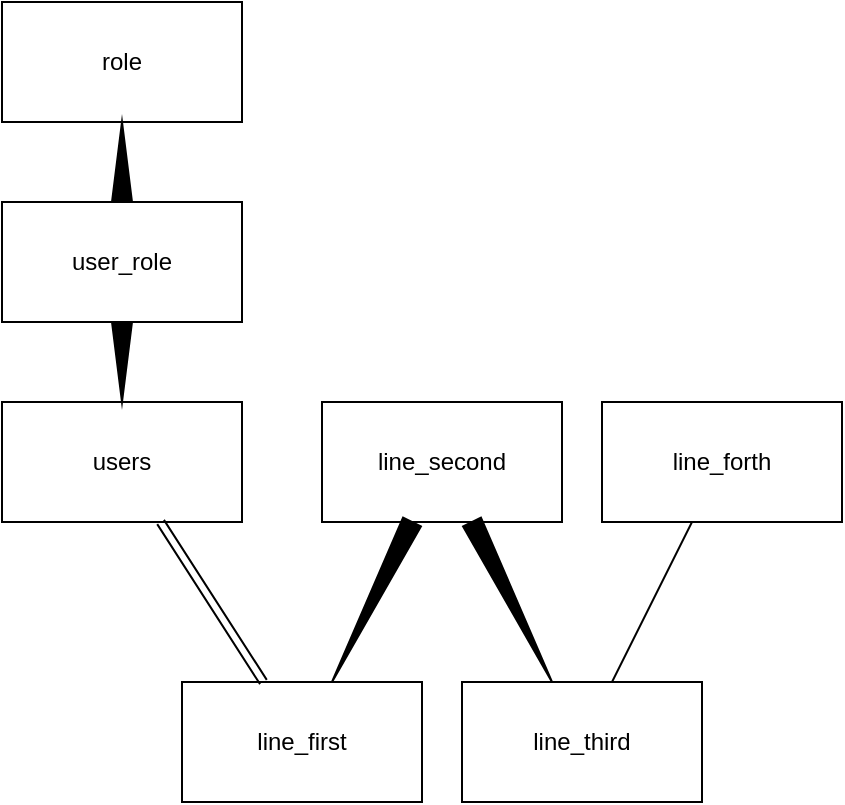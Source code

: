 <mxfile version="24.7.5">
  <diagram name="Page-1" id="u-IQGaD3TP1s_vF2WxLn">
    <mxGraphModel dx="1114" dy="656" grid="1" gridSize="10" guides="1" tooltips="1" connect="1" arrows="1" fold="1" page="1" pageScale="1" pageWidth="827" pageHeight="1169" math="0" shadow="0">
      <root>
        <mxCell id="0" />
        <mxCell id="1" parent="0" />
        <mxCell id="w-GGHJCV6Kn5iyqk-o88-1" value="users" style="rounded=0;whiteSpace=wrap;html=1;" parent="1" vertex="1">
          <mxGeometry x="490" y="340" width="120" height="60" as="geometry" />
        </mxCell>
        <mxCell id="w-GGHJCV6Kn5iyqk-o88-3" value="line_first" style="rounded=0;whiteSpace=wrap;html=1;" parent="1" vertex="1">
          <mxGeometry x="580" y="480" width="120" height="60" as="geometry" />
        </mxCell>
        <mxCell id="w-GGHJCV6Kn5iyqk-o88-4" value="" style="endArrow=none;html=1;rounded=0;shape=link;" parent="1" source="w-GGHJCV6Kn5iyqk-o88-1" target="w-GGHJCV6Kn5iyqk-o88-3" edge="1">
          <mxGeometry width="50" height="50" relative="1" as="geometry">
            <mxPoint x="390" y="360" as="sourcePoint" />
            <mxPoint x="440" y="310" as="targetPoint" />
          </mxGeometry>
        </mxCell>
        <mxCell id="w-GGHJCV6Kn5iyqk-o88-5" value="line_second" style="rounded=0;whiteSpace=wrap;html=1;" parent="1" vertex="1">
          <mxGeometry x="650" y="340" width="120" height="60" as="geometry" />
        </mxCell>
        <mxCell id="w-GGHJCV6Kn5iyqk-o88-6" value="line_third" style="rounded=0;whiteSpace=wrap;html=1;" parent="1" vertex="1">
          <mxGeometry x="720" y="480" width="120" height="60" as="geometry" />
        </mxCell>
        <mxCell id="w-GGHJCV6Kn5iyqk-o88-7" value="" style="shape=mxgraph.arrows2.wedgeArrow;html=1;bendable=0;startWidth=5;fillColor=strokeColor;defaultFillColor=invert;defaultGradientColor=invert;rounded=0;" parent="1" source="w-GGHJCV6Kn5iyqk-o88-5" target="w-GGHJCV6Kn5iyqk-o88-3" edge="1">
          <mxGeometry width="100" height="100" relative="1" as="geometry">
            <mxPoint x="360" y="390" as="sourcePoint" />
            <mxPoint x="460" y="290" as="targetPoint" />
          </mxGeometry>
        </mxCell>
        <mxCell id="w-GGHJCV6Kn5iyqk-o88-8" value="" style="shape=mxgraph.arrows2.wedgeArrow;html=1;bendable=0;startWidth=5;fillColor=strokeColor;defaultFillColor=invert;defaultGradientColor=invert;rounded=0;" parent="1" source="w-GGHJCV6Kn5iyqk-o88-5" target="w-GGHJCV6Kn5iyqk-o88-6" edge="1">
          <mxGeometry width="100" height="100" relative="1" as="geometry">
            <mxPoint x="360" y="390" as="sourcePoint" />
            <mxPoint x="460" y="290" as="targetPoint" />
          </mxGeometry>
        </mxCell>
        <mxCell id="w-GGHJCV6Kn5iyqk-o88-9" value="line_forth" style="rounded=0;whiteSpace=wrap;html=1;" parent="1" vertex="1">
          <mxGeometry x="790" y="340" width="120" height="60" as="geometry" />
        </mxCell>
        <mxCell id="w-GGHJCV6Kn5iyqk-o88-10" value="" style="endArrow=none;html=1;rounded=0;" parent="1" source="w-GGHJCV6Kn5iyqk-o88-6" target="w-GGHJCV6Kn5iyqk-o88-9" edge="1">
          <mxGeometry width="50" height="50" relative="1" as="geometry">
            <mxPoint x="790" y="360" as="sourcePoint" />
            <mxPoint x="840" y="310" as="targetPoint" />
          </mxGeometry>
        </mxCell>
        <mxCell id="_UoSvwOeI0Yq8mJi_Utt-1" value="user_role" style="rounded=0;whiteSpace=wrap;html=1;" vertex="1" parent="1">
          <mxGeometry x="490" y="240" width="120" height="60" as="geometry" />
        </mxCell>
        <mxCell id="_UoSvwOeI0Yq8mJi_Utt-3" value="role" style="rounded=0;whiteSpace=wrap;html=1;" vertex="1" parent="1">
          <mxGeometry x="490" y="140" width="120" height="60" as="geometry" />
        </mxCell>
        <mxCell id="_UoSvwOeI0Yq8mJi_Utt-5" value="" style="shape=mxgraph.arrows2.wedgeArrow;html=1;bendable=0;startWidth=5;fillColor=strokeColor;defaultFillColor=invert;defaultGradientColor=invert;rounded=0;" edge="1" parent="1" source="_UoSvwOeI0Yq8mJi_Utt-1" target="_UoSvwOeI0Yq8mJi_Utt-3">
          <mxGeometry width="100" height="100" relative="1" as="geometry">
            <mxPoint x="520" y="390" as="sourcePoint" />
            <mxPoint x="730" y="160" as="targetPoint" />
          </mxGeometry>
        </mxCell>
        <mxCell id="_UoSvwOeI0Yq8mJi_Utt-6" value="" style="shape=mxgraph.arrows2.wedgeArrow;html=1;bendable=0;startWidth=5;fillColor=strokeColor;defaultFillColor=invert;defaultGradientColor=invert;rounded=0;" edge="1" parent="1" source="_UoSvwOeI0Yq8mJi_Utt-1" target="w-GGHJCV6Kn5iyqk-o88-1">
          <mxGeometry width="100" height="100" relative="1" as="geometry">
            <mxPoint x="520" y="390" as="sourcePoint" />
            <mxPoint x="620" y="290" as="targetPoint" />
          </mxGeometry>
        </mxCell>
      </root>
    </mxGraphModel>
  </diagram>
</mxfile>
